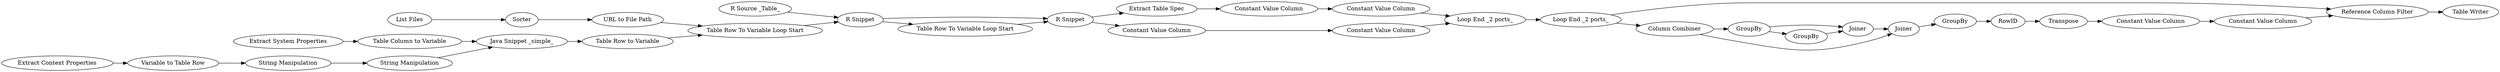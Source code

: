 digraph {
	"-8778053249733779023_64" [label=GroupBy]
	"-8778053249733779023_67" [label=RowID]
	"-8778053249733779023_31" [label="R Source _Table_"]
	"-8778053249733779023_43" [label="URL to File Path"]
	"-8778053249733779023_57" [label="Loop End _2 ports_"]
	"-8778053249733779023_62" [label=Joiner]
	"-8778053249733779023_55" [label="Constant Value Column"]
	"8862238492573942634_48" [label="String Manipulation"]
	"-8778053249733779023_54" [label="Loop End _2 ports_"]
	"8862238492573942634_4" [label="Variable to Table Row"]
	"8862238492573942634_10" [label="Table Column to Variable"]
	"8862238492573942634_49" [label="Table Row to Variable"]
	"-8778053249733779023_65" [label=Transpose]
	"-8778053249733779023_51" [label="Constant Value Column"]
	"-8778053249733779023_68" [label="Constant Value Column"]
	"-8778053249733779023_66" [label="Reference Column Filter"]
	"-8778053249733779023_5" [label="List Files"]
	"-8778053249733779023_41" [label="R Snippet"]
	"-8778053249733779023_60" [label=GroupBy]
	"-8778053249733779023_36" [label=Sorter]
	"-8778053249733779023_40" [label="Table Row To Variable Loop Start"]
	"-8778053249733779023_18" [label="R Snippet"]
	"8862238492573942634_47" [label="String Manipulation"]
	"8862238492573942634_7" [label="Extract System Properties"]
	"-8778053249733779023_6" [label="Table Row To Variable Loop Start"]
	"-8778053249733779023_69" [label="Constant Value Column"]
	"-8778053249733779023_63" [label=Joiner]
	"-8778053249733779023_52" [label="Constant Value Column"]
	"-8778053249733779023_50" [label="Extract Table Spec"]
	"-8778053249733779023_61" [label=GroupBy]
	"-8778053249733779023_59" [label="Column Combiner"]
	"-8778053249733779023_56" [label="Constant Value Column"]
	"8862238492573942634_3" [label="Extract Context Properties"]
	"8862238492573942634_46" [label="Java Snippet _simple_"]
	"-8778053249733779023_38" [label="Table Writer"]
	"-8778053249733779023_54" -> "-8778053249733779023_57"
	"-8778053249733779023_62" -> "-8778053249733779023_63"
	"-8778053249733779023_31" -> "-8778053249733779023_18"
	"8862238492573942634_3" -> "8862238492573942634_4"
	"-8778053249733779023_57" -> "-8778053249733779023_66"
	"-8778053249733779023_60" -> "-8778053249733779023_61"
	"-8778053249733779023_63" -> "-8778053249733779023_64"
	"-8778053249733779023_41" -> "-8778053249733779023_56"
	"-8778053249733779023_50" -> "-8778053249733779023_51"
	"-8778053249733779023_41" -> "-8778053249733779023_50"
	"-8778053249733779023_69" -> "-8778053249733779023_66"
	"8862238492573942634_49" -> "-8778053249733779023_6"
	"8862238492573942634_48" -> "8862238492573942634_47"
	"8862238492573942634_7" -> "8862238492573942634_10"
	"-8778053249733779023_56" -> "-8778053249733779023_55"
	"-8778053249733779023_36" -> "-8778053249733779023_43"
	"-8778053249733779023_18" -> "-8778053249733779023_41"
	"-8778053249733779023_55" -> "-8778053249733779023_54"
	"-8778053249733779023_66" -> "-8778053249733779023_38"
	"-8778053249733779023_60" -> "-8778053249733779023_62"
	"-8778053249733779023_68" -> "-8778053249733779023_69"
	"-8778053249733779023_57" -> "-8778053249733779023_59"
	"8862238492573942634_4" -> "8862238492573942634_48"
	"-8778053249733779023_52" -> "-8778053249733779023_54"
	"-8778053249733779023_59" -> "-8778053249733779023_63"
	"-8778053249733779023_61" -> "-8778053249733779023_62"
	"-8778053249733779023_6" -> "-8778053249733779023_18"
	"8862238492573942634_47" -> "8862238492573942634_46"
	"-8778053249733779023_51" -> "-8778053249733779023_52"
	"-8778053249733779023_18" -> "-8778053249733779023_40"
	"-8778053249733779023_64" -> "-8778053249733779023_67"
	"8862238492573942634_10" -> "8862238492573942634_46"
	"-8778053249733779023_67" -> "-8778053249733779023_65"
	"-8778053249733779023_40" -> "-8778053249733779023_41"
	"-8778053249733779023_59" -> "-8778053249733779023_60"
	"-8778053249733779023_65" -> "-8778053249733779023_68"
	"-8778053249733779023_5" -> "-8778053249733779023_36"
	"8862238492573942634_46" -> "8862238492573942634_49"
	"-8778053249733779023_43" -> "-8778053249733779023_6"
	rankdir=LR
}
